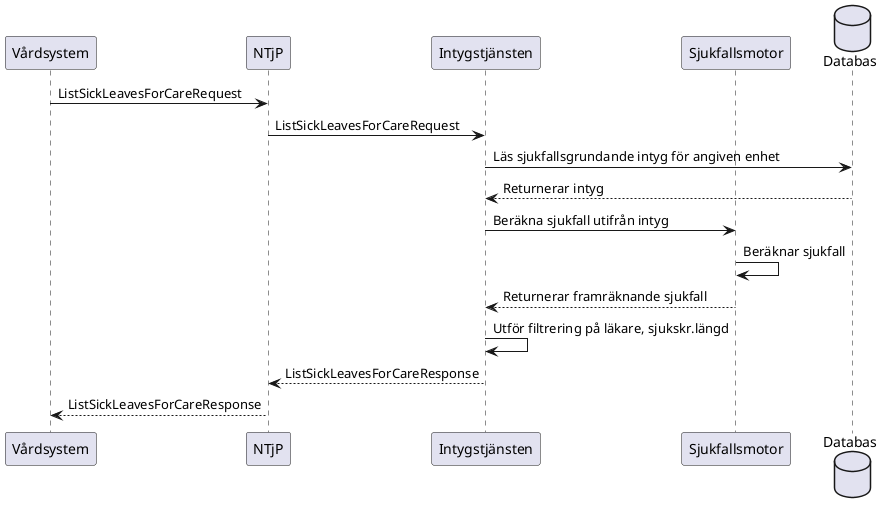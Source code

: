 @startuml

Vårdsystem -> NTjP: ListSickLeavesForCareRequest
NTjP -> Intygstjänsten: ListSickLeavesForCareRequest
participant Sjukfallsmotor
database Databas
Intygstjänsten -> Databas: Läs sjukfallsgrundande intyg för angiven enhet
Databas --> Intygstjänsten: Returnerar intyg
Intygstjänsten -> Sjukfallsmotor: Beräkna sjukfall utifrån intyg
Sjukfallsmotor -> Sjukfallsmotor: Beräknar sjukfall
Sjukfallsmotor --> Intygstjänsten: Returnerar framräknande sjukfall
Intygstjänsten -> Intygstjänsten: Utför filtrering på läkare, sjukskr.längd
Intygstjänsten --> NTjP: ListSickLeavesForCareResponse
NTjP --> Vårdsystem: ListSickLeavesForCareResponse
@enduml
